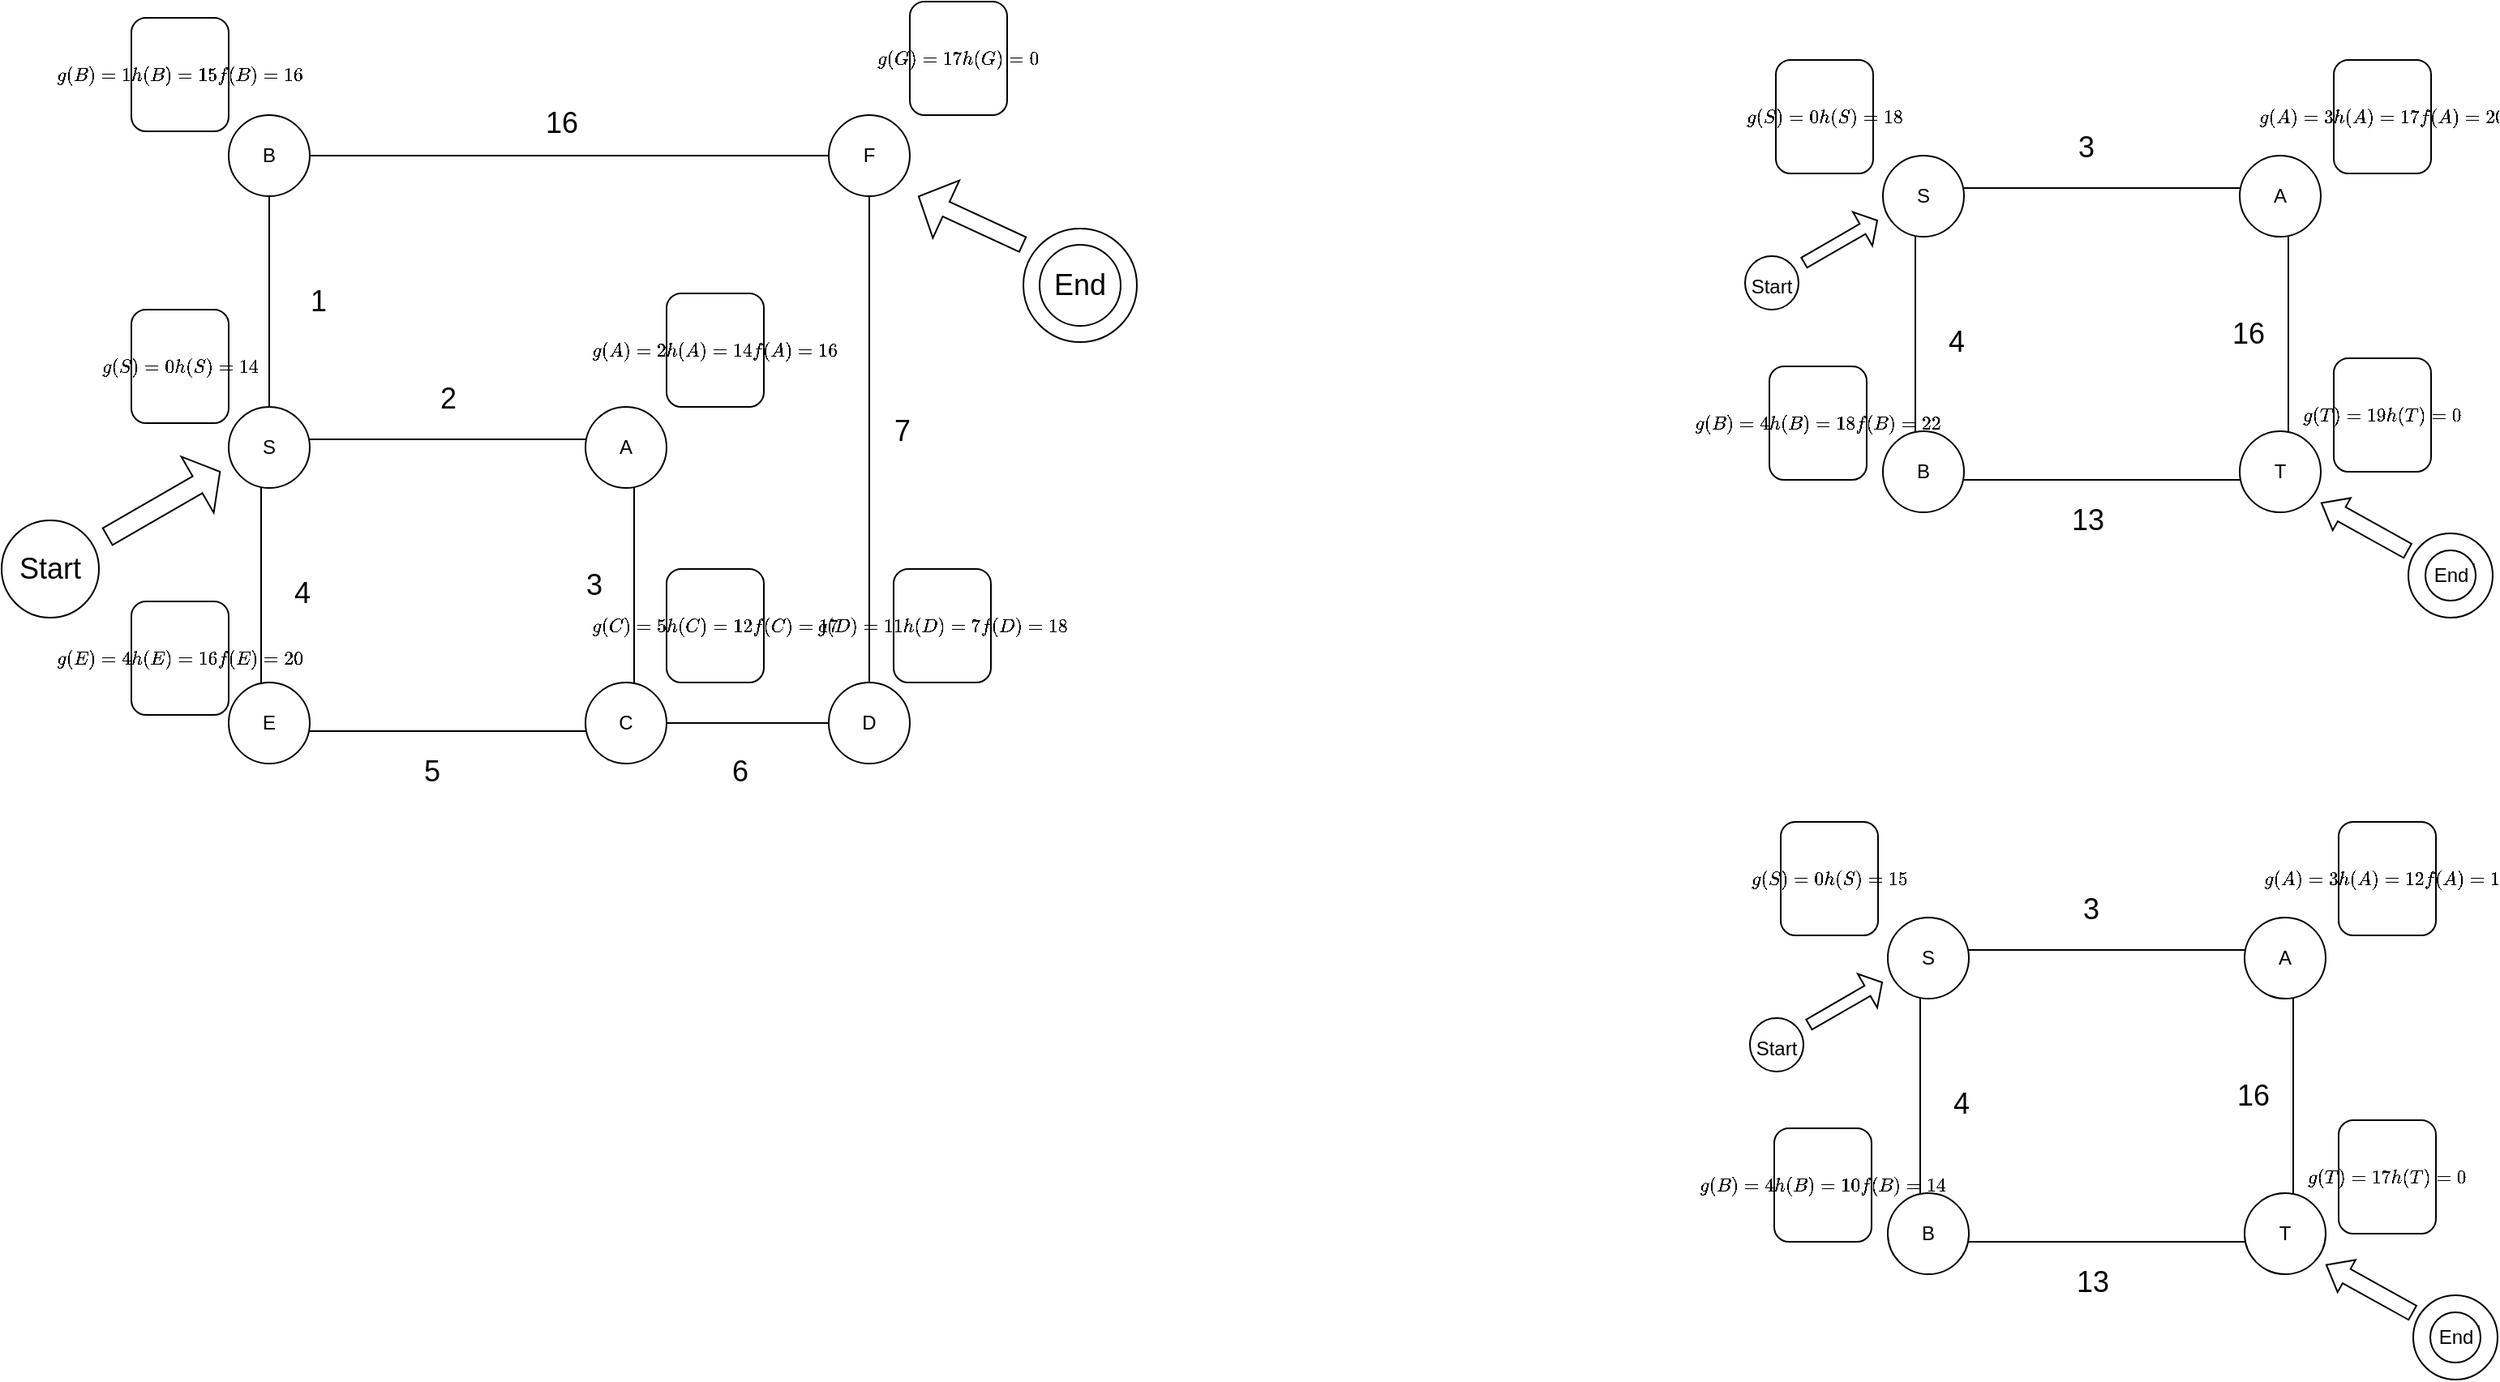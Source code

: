 <mxfile version="15.8.6" type="device"><diagram id="Elkb0SwLppk4pIXx95TM" name="Page-1"><mxGraphModel dx="1304" dy="934" grid="0" gridSize="10" guides="1" tooltips="1" connect="1" arrows="1" fold="1" page="0" pageScale="1" pageWidth="850" pageHeight="1100" math="1" shadow="0"><root><mxCell id="0"/><mxCell id="1" parent="0"/><mxCell id="dPrzXAOa_WyxooBkifVI-1" value="" style="rounded=0;whiteSpace=wrap;html=1;" parent="1" vertex="1"><mxGeometry x="240" y="80" width="230" height="180" as="geometry"/></mxCell><mxCell id="dPrzXAOa_WyxooBkifVI-2" value="S" style="ellipse;whiteSpace=wrap;html=1;aspect=fixed;" parent="1" vertex="1"><mxGeometry x="220" y="60" width="50" height="50" as="geometry"/></mxCell><mxCell id="dPrzXAOa_WyxooBkifVI-3" value="E" style="ellipse;whiteSpace=wrap;html=1;aspect=fixed;" parent="1" vertex="1"><mxGeometry x="220" y="230" width="50" height="50" as="geometry"/></mxCell><mxCell id="dPrzXAOa_WyxooBkifVI-6" value="C" style="ellipse;whiteSpace=wrap;html=1;aspect=fixed;" parent="1" vertex="1"><mxGeometry x="440" y="230" width="50" height="50" as="geometry"/></mxCell><mxCell id="dPrzXAOa_WyxooBkifVI-7" value="A" style="ellipse;whiteSpace=wrap;html=1;aspect=fixed;" parent="1" vertex="1"><mxGeometry x="440" y="60" width="50" height="50" as="geometry"/></mxCell><mxCell id="dPrzXAOa_WyxooBkifVI-8" value="" style="endArrow=none;html=1;rounded=0;entryX=0.5;entryY=0;entryDx=0;entryDy=0;exitX=0.5;exitY=1;exitDx=0;exitDy=0;" parent="1" source="dPrzXAOa_WyxooBkifVI-17" target="dPrzXAOa_WyxooBkifVI-2" edge="1"><mxGeometry width="50" height="50" relative="1" as="geometry"><mxPoint x="245" y="10" as="sourcePoint"/><mxPoint x="230" y="100" as="targetPoint"/></mxGeometry></mxCell><mxCell id="dPrzXAOa_WyxooBkifVI-9" value="" style="endArrow=none;html=1;rounded=0;entryX=1;entryY=0.5;entryDx=0;entryDy=0;exitX=0;exitY=0.5;exitDx=0;exitDy=0;" parent="1" source="dPrzXAOa_WyxooBkifVI-16" target="dPrzXAOa_WyxooBkifVI-6" edge="1"><mxGeometry width="50" height="50" relative="1" as="geometry"><mxPoint x="320" y="400" as="sourcePoint"/><mxPoint x="450" y="280" as="targetPoint"/></mxGeometry></mxCell><mxCell id="dPrzXAOa_WyxooBkifVI-15" value="F" style="ellipse;whiteSpace=wrap;html=1;aspect=fixed;" parent="1" vertex="1"><mxGeometry x="590" y="-120" width="50" height="50" as="geometry"/></mxCell><mxCell id="dPrzXAOa_WyxooBkifVI-16" value="D" style="ellipse;whiteSpace=wrap;html=1;aspect=fixed;" parent="1" vertex="1"><mxGeometry x="590" y="230" width="50" height="50" as="geometry"/></mxCell><mxCell id="dPrzXAOa_WyxooBkifVI-17" value="B" style="ellipse;whiteSpace=wrap;html=1;aspect=fixed;" parent="1" vertex="1"><mxGeometry x="220" y="-120" width="50" height="50" as="geometry"/></mxCell><mxCell id="dPrzXAOa_WyxooBkifVI-18" value="" style="endArrow=none;html=1;rounded=0;exitX=1;exitY=0.5;exitDx=0;exitDy=0;entryX=0;entryY=0.5;entryDx=0;entryDy=0;" parent="1" source="dPrzXAOa_WyxooBkifVI-17" target="dPrzXAOa_WyxooBkifVI-15" edge="1"><mxGeometry width="50" height="50" relative="1" as="geometry"><mxPoint x="400" y="330" as="sourcePoint"/><mxPoint x="450" y="280" as="targetPoint"/></mxGeometry></mxCell><mxCell id="dPrzXAOa_WyxooBkifVI-21" value="" style="endArrow=none;html=1;rounded=0;exitX=0.5;exitY=0;exitDx=0;exitDy=0;entryX=0.5;entryY=1;entryDx=0;entryDy=0;" parent="1" source="dPrzXAOa_WyxooBkifVI-16" target="dPrzXAOa_WyxooBkifVI-15" edge="1"><mxGeometry width="50" height="50" relative="1" as="geometry"><mxPoint x="72.678" y="252.678" as="sourcePoint"/><mxPoint x="127.322" y="337.322" as="targetPoint"/></mxGeometry></mxCell><mxCell id="PEbN4ZVkYJXvUCBjhUdE-17" value="&lt;font style=&quot;font-size: 10px&quot;&gt;$$g(B) = 1 \\&lt;br&gt;h(B) = 15\\&lt;br&gt;f(B) = 16$$&lt;/font&gt;" style="rounded=1;whiteSpace=wrap;html=1;direction=south;" parent="1" vertex="1"><mxGeometry x="160" y="-180" width="60" height="70" as="geometry"/></mxCell><mxCell id="PEbN4ZVkYJXvUCBjhUdE-19" value="&lt;font style=&quot;font-size: 10px&quot;&gt;$$g(S) = 0 \\ h(S) = 14\\ $$&lt;/font&gt;" style="rounded=1;whiteSpace=wrap;html=1;direction=south;" parent="1" vertex="1"><mxGeometry x="160" width="60" height="70" as="geometry"/></mxCell><mxCell id="PEbN4ZVkYJXvUCBjhUdE-20" value="&lt;font style=&quot;font-size: 10px&quot;&gt;$$g(E) = 4 \\ h(E) = 16\\ f(E) = 20\\$$&lt;/font&gt;" style="rounded=1;whiteSpace=wrap;html=1;direction=south;" parent="1" vertex="1"><mxGeometry x="160" y="180" width="60" height="70" as="geometry"/></mxCell><mxCell id="PEbN4ZVkYJXvUCBjhUdE-21" value="&lt;font style=&quot;font-size: 10px&quot;&gt;$$g(A) = 2 \\ h(A) = 14 \\ f(A) = 16 \\$$&lt;/font&gt;" style="rounded=1;whiteSpace=wrap;html=1;direction=south;" parent="1" vertex="1"><mxGeometry x="490" y="-10" width="60" height="70" as="geometry"/></mxCell><mxCell id="PEbN4ZVkYJXvUCBjhUdE-24" value="5" style="text;html=1;align=center;verticalAlign=middle;resizable=0;points=[];autosize=1;strokeColor=none;fillColor=none;fontSize=18;" parent="1" vertex="1"><mxGeometry x="330" y="270" width="30" height="30" as="geometry"/></mxCell><mxCell id="PEbN4ZVkYJXvUCBjhUdE-26" value="4" style="text;html=1;align=center;verticalAlign=middle;resizable=0;points=[];autosize=1;strokeColor=none;fillColor=none;fontSize=18;" parent="1" vertex="1"><mxGeometry x="250" y="160" width="30" height="30" as="geometry"/></mxCell><mxCell id="PEbN4ZVkYJXvUCBjhUdE-27" value="3" style="text;html=1;align=center;verticalAlign=middle;resizable=0;points=[];autosize=1;strokeColor=none;fillColor=none;fontSize=18;" parent="1" vertex="1"><mxGeometry x="430" y="155" width="30" height="30" as="geometry"/></mxCell><mxCell id="PEbN4ZVkYJXvUCBjhUdE-28" value="7" style="text;html=1;align=center;verticalAlign=middle;resizable=0;points=[];autosize=1;strokeColor=none;fillColor=none;fontSize=18;" parent="1" vertex="1"><mxGeometry x="620" y="60" width="30" height="30" as="geometry"/></mxCell><mxCell id="PEbN4ZVkYJXvUCBjhUdE-29" value="16" style="text;html=1;align=center;verticalAlign=middle;resizable=0;points=[];autosize=1;strokeColor=none;fillColor=none;fontSize=18;" parent="1" vertex="1"><mxGeometry x="405" y="-130" width="40" height="30" as="geometry"/></mxCell><mxCell id="PEbN4ZVkYJXvUCBjhUdE-31" value="2" style="text;html=1;align=center;verticalAlign=middle;resizable=0;points=[];autosize=1;strokeColor=none;fillColor=none;fontSize=18;" parent="1" vertex="1"><mxGeometry x="340" y="40" width="30" height="30" as="geometry"/></mxCell><mxCell id="PEbN4ZVkYJXvUCBjhUdE-32" value="6" style="text;html=1;align=center;verticalAlign=middle;resizable=0;points=[];autosize=1;strokeColor=none;fillColor=none;fontSize=18;" parent="1" vertex="1"><mxGeometry x="520" y="270" width="30" height="30" as="geometry"/></mxCell><mxCell id="PEbN4ZVkYJXvUCBjhUdE-33" value="1" style="text;html=1;align=center;verticalAlign=middle;resizable=0;points=[];autosize=1;strokeColor=none;fillColor=none;fontSize=18;" parent="1" vertex="1"><mxGeometry x="260" y="-20" width="30" height="30" as="geometry"/></mxCell><mxCell id="PEbN4ZVkYJXvUCBjhUdE-34" value="" style="shape=singleArrow;whiteSpace=wrap;html=1;fontSize=18;rotation=-30;" parent="1" vertex="1"><mxGeometry x="140" y="100" width="80" height="40" as="geometry"/></mxCell><mxCell id="PEbN4ZVkYJXvUCBjhUdE-35" value="Start" style="ellipse;whiteSpace=wrap;html=1;aspect=fixed;fontSize=18;" parent="1" vertex="1"><mxGeometry x="80" y="130" width="60" height="60" as="geometry"/></mxCell><mxCell id="PEbN4ZVkYJXvUCBjhUdE-36" value="" style="shape=flexArrow;endArrow=classic;html=1;rounded=0;fontSize=18;endWidth=28;endSize=5.88;" parent="1" edge="1"><mxGeometry width="50" height="50" relative="1" as="geometry"><mxPoint x="710" y="-40" as="sourcePoint"/><mxPoint x="645" y="-70" as="targetPoint"/></mxGeometry></mxCell><mxCell id="PEbN4ZVkYJXvUCBjhUdE-37" value="End" style="ellipse;whiteSpace=wrap;html=1;aspect=fixed;fontSize=18;" parent="1" vertex="1"><mxGeometry x="710" y="-50" width="70" height="70" as="geometry"/></mxCell><mxCell id="PEbN4ZVkYJXvUCBjhUdE-38" value="&lt;font style=&quot;font-size: 10px&quot;&gt;$$g(C) = 5 \\ h(C) = 12\\ f(C) = 17\\$$&lt;/font&gt;" style="rounded=1;whiteSpace=wrap;html=1;direction=south;" parent="1" vertex="1"><mxGeometry x="490" y="160" width="60" height="70" as="geometry"/></mxCell><mxCell id="PEbN4ZVkYJXvUCBjhUdE-39" value="&lt;font style=&quot;font-size: 10px&quot;&gt;$$g(D) = 11 \\ h(D) = 7\\ f(D) = 18\\$$&lt;/font&gt;" style="rounded=1;whiteSpace=wrap;html=1;direction=south;" parent="1" vertex="1"><mxGeometry x="630" y="160" width="60" height="70" as="geometry"/></mxCell><mxCell id="PEbN4ZVkYJXvUCBjhUdE-40" value="&lt;font style=&quot;font-size: 10px&quot;&gt;$$g(G) = 17 \\ h(G) = 0\\$$&lt;/font&gt;" style="rounded=1;whiteSpace=wrap;html=1;direction=south;" parent="1" vertex="1"><mxGeometry x="640" y="-190" width="60" height="70" as="geometry"/></mxCell><mxCell id="PEbN4ZVkYJXvUCBjhUdE-42" value="&lt;font style=&quot;font-size: 18px&quot;&gt;End&lt;/font&gt;" style="ellipse;whiteSpace=wrap;html=1;aspect=fixed;fontSize=10;" parent="1" vertex="1"><mxGeometry x="720" y="-40" width="50" height="50" as="geometry"/></mxCell><mxCell id="K_WFmZJgeCop3Ty-9slC-1" value="" style="rounded=0;whiteSpace=wrap;html=1;" vertex="1" parent="1"><mxGeometry x="1260" y="-75" width="230" height="180" as="geometry"/></mxCell><mxCell id="K_WFmZJgeCop3Ty-9slC-2" value="S" style="ellipse;whiteSpace=wrap;html=1;aspect=fixed;" vertex="1" parent="1"><mxGeometry x="1240" y="-95" width="50" height="50" as="geometry"/></mxCell><mxCell id="K_WFmZJgeCop3Ty-9slC-3" value="B" style="ellipse;whiteSpace=wrap;html=1;aspect=fixed;" vertex="1" parent="1"><mxGeometry x="1240" y="75" width="50" height="50" as="geometry"/></mxCell><mxCell id="K_WFmZJgeCop3Ty-9slC-4" value="T" style="ellipse;whiteSpace=wrap;html=1;aspect=fixed;" vertex="1" parent="1"><mxGeometry x="1460" y="75" width="50" height="50" as="geometry"/></mxCell><mxCell id="K_WFmZJgeCop3Ty-9slC-5" value="A" style="ellipse;whiteSpace=wrap;html=1;aspect=fixed;" vertex="1" parent="1"><mxGeometry x="1460" y="-95" width="50" height="50" as="geometry"/></mxCell><mxCell id="K_WFmZJgeCop3Ty-9slC-6" value="&lt;font style=&quot;font-size: 10px&quot;&gt;$$g(B) = 4 \\ h(B) = 18\\ f(B) = 22\\$$&lt;/font&gt;" style="rounded=1;whiteSpace=wrap;html=1;direction=south;" vertex="1" parent="1"><mxGeometry x="1170" y="35" width="60" height="70" as="geometry"/></mxCell><mxCell id="K_WFmZJgeCop3Ty-9slC-7" value="13" style="text;html=1;align=center;verticalAlign=middle;resizable=0;points=[];autosize=1;strokeColor=none;fillColor=none;fontSize=18;" vertex="1" parent="1"><mxGeometry x="1351" y="117" width="30" height="26" as="geometry"/></mxCell><mxCell id="K_WFmZJgeCop3Ty-9slC-8" value="4" style="text;html=1;align=center;verticalAlign=middle;resizable=0;points=[];autosize=1;strokeColor=none;fillColor=none;fontSize=18;" vertex="1" parent="1"><mxGeometry x="1270" y="5" width="30" height="30" as="geometry"/></mxCell><mxCell id="K_WFmZJgeCop3Ty-9slC-9" value="16" style="text;html=1;align=center;verticalAlign=middle;resizable=0;points=[];autosize=1;strokeColor=none;fillColor=none;fontSize=18;" vertex="1" parent="1"><mxGeometry x="1450" y="2" width="30" height="26" as="geometry"/></mxCell><mxCell id="K_WFmZJgeCop3Ty-9slC-10" value="" style="shape=singleArrow;whiteSpace=wrap;html=1;fontSize=18;rotation=-30;" vertex="1" parent="1"><mxGeometry x="1188" y="-54" width="52" height="24" as="geometry"/></mxCell><mxCell id="K_WFmZJgeCop3Ty-9slC-11" value="3" style="text;html=1;align=center;verticalAlign=middle;resizable=0;points=[];autosize=1;strokeColor=none;fillColor=none;fontSize=18;" vertex="1" parent="1"><mxGeometry x="1355" y="-113" width="20" height="26" as="geometry"/></mxCell><mxCell id="K_WFmZJgeCop3Ty-9slC-12" value="&lt;font style=&quot;font-size: 10px&quot;&gt;$$g(S) = 0 \\ h(S) = 18\\ $$&lt;/font&gt;" style="rounded=1;whiteSpace=wrap;html=1;direction=south;" vertex="1" parent="1"><mxGeometry x="1174" y="-154" width="60" height="70" as="geometry"/></mxCell><mxCell id="K_WFmZJgeCop3Ty-9slC-13" value="&lt;font style=&quot;font-size: 10px&quot;&gt;$$g(T) = 19 \\ h(T) = 0\\$$&lt;/font&gt;" style="rounded=1;whiteSpace=wrap;html=1;direction=south;" vertex="1" parent="1"><mxGeometry x="1518" y="30" width="60" height="70" as="geometry"/></mxCell><mxCell id="K_WFmZJgeCop3Ty-9slC-14" value="&lt;font style=&quot;font-size: 10px&quot;&gt;$$g(A) = 3 \\ h(A) = 17\\ f(A) = 20\\$$&lt;/font&gt;" style="rounded=1;whiteSpace=wrap;html=1;direction=south;" vertex="1" parent="1"><mxGeometry x="1518" y="-154" width="60" height="70" as="geometry"/></mxCell><mxCell id="K_WFmZJgeCop3Ty-9slC-15" value="&lt;font style=&quot;font-size: 12px&quot;&gt;Start&lt;/font&gt;" style="ellipse;whiteSpace=wrap;html=1;aspect=fixed;fontSize=18;" vertex="1" parent="1"><mxGeometry x="1155" y="-33" width="33" height="33" as="geometry"/></mxCell><mxCell id="K_WFmZJgeCop3Ty-9slC-16" value="" style="shape=flexArrow;endArrow=classic;html=1;rounded=0;fontSize=18;endWidth=11.765;endSize=4.412;" edge="1" parent="1"><mxGeometry width="50" height="50" relative="1" as="geometry"><mxPoint x="1564" y="149" as="sourcePoint"/><mxPoint x="1510" y="119" as="targetPoint"/></mxGeometry></mxCell><mxCell id="K_WFmZJgeCop3Ty-9slC-17" value="End" style="ellipse;whiteSpace=wrap;html=1;aspect=fixed;fontSize=18;" vertex="1" parent="1"><mxGeometry x="1564" y="138" width="52" height="52" as="geometry"/></mxCell><mxCell id="K_WFmZJgeCop3Ty-9slC-18" value="&lt;font style=&quot;font-size: 12px&quot;&gt;End&lt;/font&gt;" style="ellipse;whiteSpace=wrap;html=1;aspect=fixed;fontSize=10;" vertex="1" parent="1"><mxGeometry x="1574.5" y="148.5" width="31" height="31" as="geometry"/></mxCell><mxCell id="K_WFmZJgeCop3Ty-9slC-19" value="" style="rounded=0;whiteSpace=wrap;html=1;" vertex="1" parent="1"><mxGeometry x="1263" y="395" width="230" height="180" as="geometry"/></mxCell><mxCell id="K_WFmZJgeCop3Ty-9slC-20" value="S" style="ellipse;whiteSpace=wrap;html=1;aspect=fixed;" vertex="1" parent="1"><mxGeometry x="1243" y="375" width="50" height="50" as="geometry"/></mxCell><mxCell id="K_WFmZJgeCop3Ty-9slC-21" value="B" style="ellipse;whiteSpace=wrap;html=1;aspect=fixed;" vertex="1" parent="1"><mxGeometry x="1243" y="545" width="50" height="50" as="geometry"/></mxCell><mxCell id="K_WFmZJgeCop3Ty-9slC-22" value="T" style="ellipse;whiteSpace=wrap;html=1;aspect=fixed;" vertex="1" parent="1"><mxGeometry x="1463" y="545" width="50" height="50" as="geometry"/></mxCell><mxCell id="K_WFmZJgeCop3Ty-9slC-23" value="A" style="ellipse;whiteSpace=wrap;html=1;aspect=fixed;" vertex="1" parent="1"><mxGeometry x="1463" y="375" width="50" height="50" as="geometry"/></mxCell><mxCell id="K_WFmZJgeCop3Ty-9slC-24" value="&lt;font style=&quot;font-size: 10px&quot;&gt;$$g(B) = 4 \\ h(B) = 10\\ f(B) = 14\\$$&lt;/font&gt;" style="rounded=1;whiteSpace=wrap;html=1;direction=south;" vertex="1" parent="1"><mxGeometry x="1173" y="505" width="60" height="70" as="geometry"/></mxCell><mxCell id="K_WFmZJgeCop3Ty-9slC-25" value="13" style="text;html=1;align=center;verticalAlign=middle;resizable=0;points=[];autosize=1;strokeColor=none;fillColor=none;fontSize=18;" vertex="1" parent="1"><mxGeometry x="1354" y="587" width="30" height="26" as="geometry"/></mxCell><mxCell id="K_WFmZJgeCop3Ty-9slC-26" value="4" style="text;html=1;align=center;verticalAlign=middle;resizable=0;points=[];autosize=1;strokeColor=none;fillColor=none;fontSize=18;" vertex="1" parent="1"><mxGeometry x="1273" y="475" width="30" height="30" as="geometry"/></mxCell><mxCell id="K_WFmZJgeCop3Ty-9slC-27" value="16" style="text;html=1;align=center;verticalAlign=middle;resizable=0;points=[];autosize=1;strokeColor=none;fillColor=none;fontSize=18;" vertex="1" parent="1"><mxGeometry x="1453" y="472" width="30" height="26" as="geometry"/></mxCell><mxCell id="K_WFmZJgeCop3Ty-9slC-28" value="" style="shape=singleArrow;whiteSpace=wrap;html=1;fontSize=18;rotation=-30;" vertex="1" parent="1"><mxGeometry x="1191" y="416" width="52" height="24" as="geometry"/></mxCell><mxCell id="K_WFmZJgeCop3Ty-9slC-29" value="3" style="text;html=1;align=center;verticalAlign=middle;resizable=0;points=[];autosize=1;strokeColor=none;fillColor=none;fontSize=18;" vertex="1" parent="1"><mxGeometry x="1358" y="357" width="20" height="26" as="geometry"/></mxCell><mxCell id="K_WFmZJgeCop3Ty-9slC-30" value="&lt;font style=&quot;font-size: 10px&quot;&gt;$$g(S) = 0 \\ h(S) = 15\\ $$&lt;/font&gt;" style="rounded=1;whiteSpace=wrap;html=1;direction=south;" vertex="1" parent="1"><mxGeometry x="1177" y="316" width="60" height="70" as="geometry"/></mxCell><mxCell id="K_WFmZJgeCop3Ty-9slC-31" value="&lt;font style=&quot;font-size: 10px&quot;&gt;$$g(T) = 17 \\ h(T) = 0\\$$&lt;/font&gt;" style="rounded=1;whiteSpace=wrap;html=1;direction=south;" vertex="1" parent="1"><mxGeometry x="1521" y="500" width="60" height="70" as="geometry"/></mxCell><mxCell id="K_WFmZJgeCop3Ty-9slC-32" value="&lt;font style=&quot;font-size: 10px&quot;&gt;$$g(A) = 3 \\ h(A) = 12\\ f(A) = 15\\$$&lt;/font&gt;" style="rounded=1;whiteSpace=wrap;html=1;direction=south;" vertex="1" parent="1"><mxGeometry x="1521" y="316" width="60" height="70" as="geometry"/></mxCell><mxCell id="K_WFmZJgeCop3Ty-9slC-33" value="&lt;font style=&quot;font-size: 12px&quot;&gt;Start&lt;/font&gt;" style="ellipse;whiteSpace=wrap;html=1;aspect=fixed;fontSize=18;" vertex="1" parent="1"><mxGeometry x="1158" y="437" width="33" height="33" as="geometry"/></mxCell><mxCell id="K_WFmZJgeCop3Ty-9slC-34" value="" style="shape=flexArrow;endArrow=classic;html=1;rounded=0;fontSize=18;endWidth=11.765;endSize=4.412;" edge="1" parent="1"><mxGeometry width="50" height="50" relative="1" as="geometry"><mxPoint x="1567.0" y="619" as="sourcePoint"/><mxPoint x="1513" y="589" as="targetPoint"/></mxGeometry></mxCell><mxCell id="K_WFmZJgeCop3Ty-9slC-35" value="End" style="ellipse;whiteSpace=wrap;html=1;aspect=fixed;fontSize=18;" vertex="1" parent="1"><mxGeometry x="1567" y="608" width="52" height="52" as="geometry"/></mxCell><mxCell id="K_WFmZJgeCop3Ty-9slC-36" value="&lt;font style=&quot;font-size: 12px&quot;&gt;End&lt;/font&gt;" style="ellipse;whiteSpace=wrap;html=1;aspect=fixed;fontSize=10;" vertex="1" parent="1"><mxGeometry x="1577.5" y="618.5" width="31" height="31" as="geometry"/></mxCell></root></mxGraphModel></diagram></mxfile>